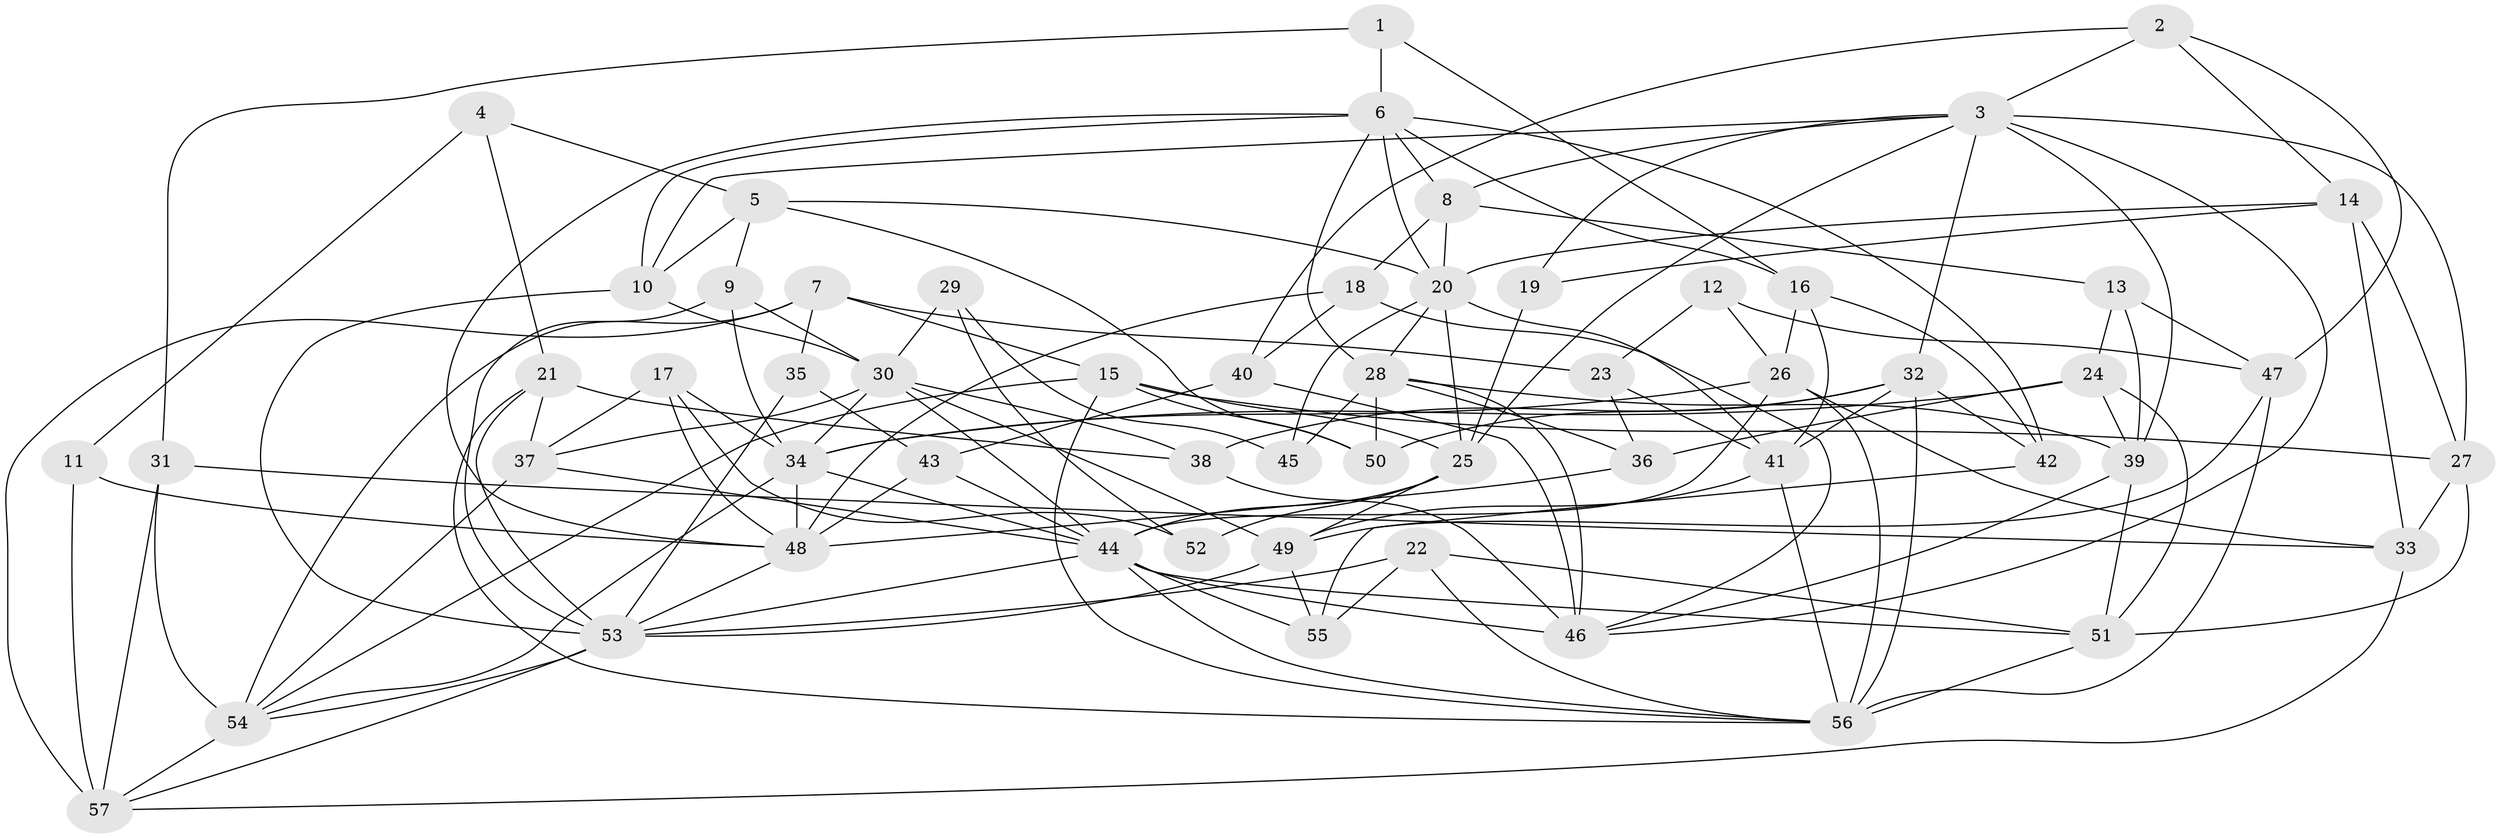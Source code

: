 // original degree distribution, {6: 0.07079646017699115, 3: 0.30973451327433627, 2: 0.12389380530973451, 4: 0.24778761061946902, 5: 0.18584070796460178, 9: 0.017699115044247787, 7: 0.035398230088495575, 8: 0.008849557522123894}
// Generated by graph-tools (version 1.1) at 2025/02/03/09/25 03:02:08]
// undirected, 57 vertices, 151 edges
graph export_dot {
graph [start="1"]
  node [color=gray90,style=filled];
  1;
  2;
  3;
  4;
  5;
  6;
  7;
  8;
  9;
  10;
  11;
  12;
  13;
  14;
  15;
  16;
  17;
  18;
  19;
  20;
  21;
  22;
  23;
  24;
  25;
  26;
  27;
  28;
  29;
  30;
  31;
  32;
  33;
  34;
  35;
  36;
  37;
  38;
  39;
  40;
  41;
  42;
  43;
  44;
  45;
  46;
  47;
  48;
  49;
  50;
  51;
  52;
  53;
  54;
  55;
  56;
  57;
  1 -- 6 [weight=1.0];
  1 -- 16 [weight=1.0];
  1 -- 31 [weight=1.0];
  2 -- 3 [weight=1.0];
  2 -- 14 [weight=1.0];
  2 -- 40 [weight=1.0];
  2 -- 47 [weight=1.0];
  3 -- 8 [weight=1.0];
  3 -- 10 [weight=1.0];
  3 -- 19 [weight=1.0];
  3 -- 25 [weight=1.0];
  3 -- 27 [weight=1.0];
  3 -- 32 [weight=1.0];
  3 -- 39 [weight=1.0];
  3 -- 46 [weight=1.0];
  4 -- 5 [weight=1.0];
  4 -- 11 [weight=1.0];
  4 -- 21 [weight=1.0];
  5 -- 9 [weight=1.0];
  5 -- 10 [weight=1.0];
  5 -- 20 [weight=1.0];
  5 -- 50 [weight=1.0];
  6 -- 8 [weight=1.0];
  6 -- 10 [weight=1.0];
  6 -- 16 [weight=1.0];
  6 -- 20 [weight=1.0];
  6 -- 28 [weight=1.0];
  6 -- 42 [weight=1.0];
  6 -- 48 [weight=1.0];
  7 -- 15 [weight=1.0];
  7 -- 23 [weight=1.0];
  7 -- 35 [weight=2.0];
  7 -- 54 [weight=1.0];
  7 -- 57 [weight=2.0];
  8 -- 13 [weight=1.0];
  8 -- 18 [weight=1.0];
  8 -- 20 [weight=1.0];
  9 -- 30 [weight=1.0];
  9 -- 34 [weight=1.0];
  9 -- 53 [weight=1.0];
  10 -- 30 [weight=1.0];
  10 -- 53 [weight=1.0];
  11 -- 48 [weight=1.0];
  11 -- 57 [weight=1.0];
  12 -- 23 [weight=1.0];
  12 -- 26 [weight=1.0];
  12 -- 47 [weight=1.0];
  13 -- 24 [weight=1.0];
  13 -- 39 [weight=1.0];
  13 -- 47 [weight=1.0];
  14 -- 19 [weight=1.0];
  14 -- 20 [weight=1.0];
  14 -- 27 [weight=1.0];
  14 -- 33 [weight=1.0];
  15 -- 25 [weight=1.0];
  15 -- 27 [weight=1.0];
  15 -- 50 [weight=1.0];
  15 -- 54 [weight=1.0];
  15 -- 56 [weight=2.0];
  16 -- 26 [weight=1.0];
  16 -- 41 [weight=1.0];
  16 -- 42 [weight=1.0];
  17 -- 34 [weight=1.0];
  17 -- 37 [weight=1.0];
  17 -- 48 [weight=2.0];
  17 -- 52 [weight=1.0];
  18 -- 40 [weight=1.0];
  18 -- 46 [weight=1.0];
  18 -- 48 [weight=2.0];
  19 -- 25 [weight=1.0];
  20 -- 25 [weight=1.0];
  20 -- 28 [weight=1.0];
  20 -- 41 [weight=1.0];
  20 -- 45 [weight=1.0];
  21 -- 37 [weight=1.0];
  21 -- 38 [weight=1.0];
  21 -- 53 [weight=1.0];
  21 -- 56 [weight=1.0];
  22 -- 51 [weight=1.0];
  22 -- 53 [weight=2.0];
  22 -- 55 [weight=1.0];
  22 -- 56 [weight=1.0];
  23 -- 36 [weight=1.0];
  23 -- 41 [weight=1.0];
  24 -- 34 [weight=1.0];
  24 -- 36 [weight=1.0];
  24 -- 39 [weight=1.0];
  24 -- 51 [weight=1.0];
  25 -- 44 [weight=1.0];
  25 -- 49 [weight=1.0];
  25 -- 52 [weight=1.0];
  26 -- 33 [weight=1.0];
  26 -- 34 [weight=1.0];
  26 -- 44 [weight=1.0];
  26 -- 56 [weight=1.0];
  27 -- 33 [weight=1.0];
  27 -- 51 [weight=1.0];
  28 -- 36 [weight=1.0];
  28 -- 39 [weight=2.0];
  28 -- 45 [weight=1.0];
  28 -- 46 [weight=1.0];
  28 -- 50 [weight=2.0];
  29 -- 30 [weight=1.0];
  29 -- 45 [weight=1.0];
  29 -- 52 [weight=1.0];
  30 -- 34 [weight=1.0];
  30 -- 37 [weight=1.0];
  30 -- 38 [weight=1.0];
  30 -- 44 [weight=1.0];
  30 -- 49 [weight=2.0];
  31 -- 33 [weight=1.0];
  31 -- 54 [weight=1.0];
  31 -- 57 [weight=1.0];
  32 -- 38 [weight=1.0];
  32 -- 41 [weight=1.0];
  32 -- 42 [weight=1.0];
  32 -- 50 [weight=1.0];
  32 -- 56 [weight=2.0];
  33 -- 57 [weight=1.0];
  34 -- 44 [weight=1.0];
  34 -- 48 [weight=2.0];
  34 -- 54 [weight=1.0];
  35 -- 43 [weight=1.0];
  35 -- 53 [weight=2.0];
  36 -- 48 [weight=1.0];
  37 -- 44 [weight=1.0];
  37 -- 54 [weight=1.0];
  38 -- 46 [weight=1.0];
  39 -- 46 [weight=1.0];
  39 -- 51 [weight=1.0];
  40 -- 43 [weight=1.0];
  40 -- 46 [weight=1.0];
  41 -- 49 [weight=1.0];
  41 -- 56 [weight=1.0];
  42 -- 55 [weight=1.0];
  43 -- 44 [weight=1.0];
  43 -- 48 [weight=2.0];
  44 -- 46 [weight=1.0];
  44 -- 51 [weight=1.0];
  44 -- 53 [weight=1.0];
  44 -- 55 [weight=1.0];
  44 -- 56 [weight=1.0];
  47 -- 49 [weight=1.0];
  47 -- 56 [weight=2.0];
  48 -- 53 [weight=2.0];
  49 -- 53 [weight=1.0];
  49 -- 55 [weight=1.0];
  51 -- 56 [weight=1.0];
  53 -- 54 [weight=1.0];
  53 -- 57 [weight=1.0];
  54 -- 57 [weight=1.0];
}
